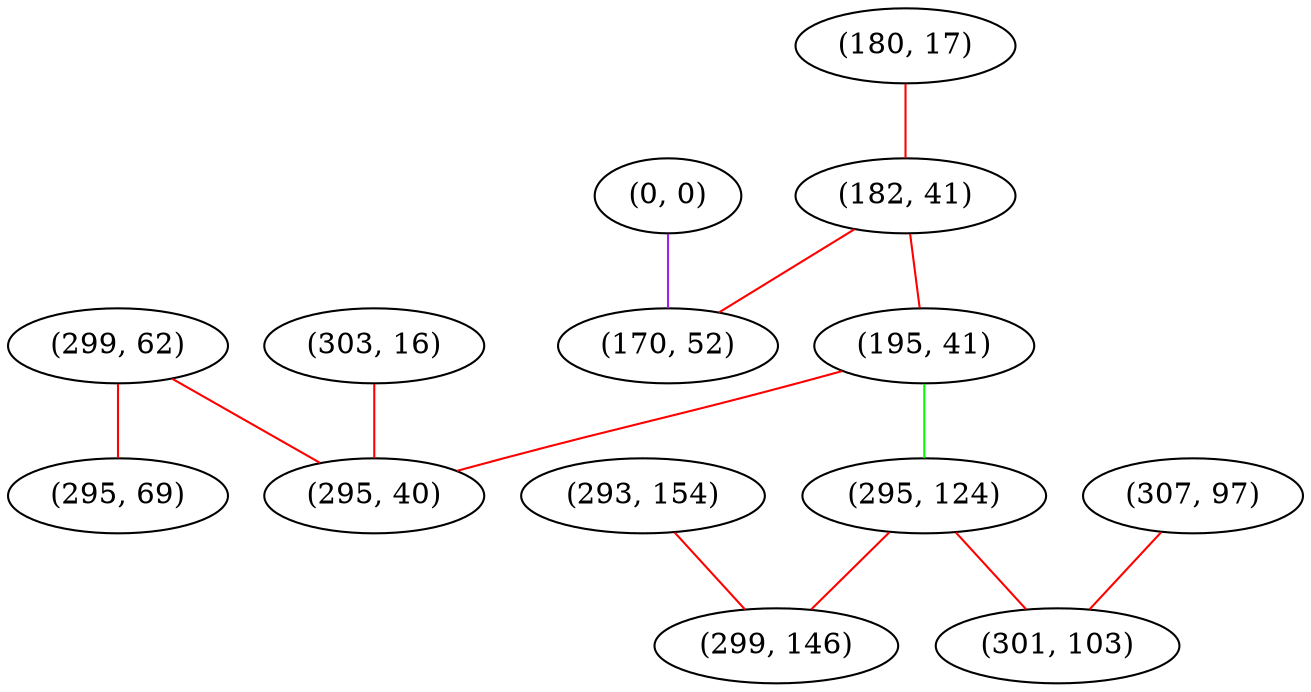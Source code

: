 graph "" {
"(303, 16)";
"(0, 0)";
"(299, 62)";
"(180, 17)";
"(295, 69)";
"(182, 41)";
"(195, 41)";
"(293, 154)";
"(170, 52)";
"(295, 124)";
"(299, 146)";
"(307, 97)";
"(295, 40)";
"(301, 103)";
"(303, 16)" -- "(295, 40)"  [color=red, key=0, weight=1];
"(0, 0)" -- "(170, 52)"  [color=purple, key=0, weight=4];
"(299, 62)" -- "(295, 69)"  [color=red, key=0, weight=1];
"(299, 62)" -- "(295, 40)"  [color=red, key=0, weight=1];
"(180, 17)" -- "(182, 41)"  [color=red, key=0, weight=1];
"(182, 41)" -- "(195, 41)"  [color=red, key=0, weight=1];
"(182, 41)" -- "(170, 52)"  [color=red, key=0, weight=1];
"(195, 41)" -- "(295, 124)"  [color=green, key=0, weight=2];
"(195, 41)" -- "(295, 40)"  [color=red, key=0, weight=1];
"(293, 154)" -- "(299, 146)"  [color=red, key=0, weight=1];
"(295, 124)" -- "(299, 146)"  [color=red, key=0, weight=1];
"(295, 124)" -- "(301, 103)"  [color=red, key=0, weight=1];
"(307, 97)" -- "(301, 103)"  [color=red, key=0, weight=1];
}
